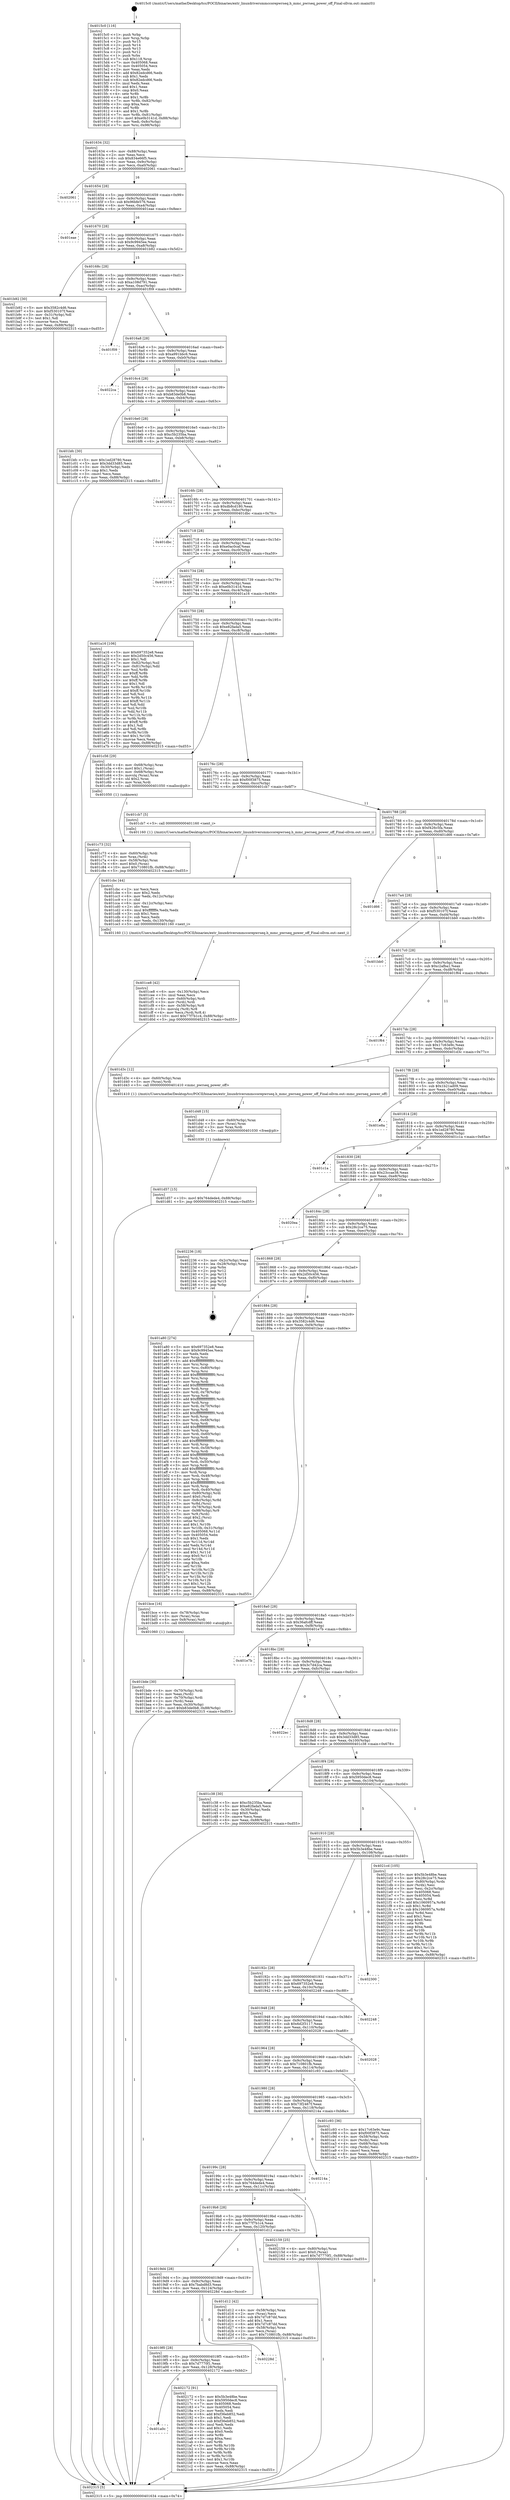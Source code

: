 digraph "0x4015c0" {
  label = "0x4015c0 (/mnt/c/Users/mathe/Desktop/tcc/POCII/binaries/extr_linuxdriversmmccorepwrseq.h_mmc_pwrseq_power_off_Final-ollvm.out::main(0))"
  labelloc = "t"
  node[shape=record]

  Entry [label="",width=0.3,height=0.3,shape=circle,fillcolor=black,style=filled]
  "0x401634" [label="{
     0x401634 [32]\l
     | [instrs]\l
     &nbsp;&nbsp;0x401634 \<+6\>: mov -0x88(%rbp),%eax\l
     &nbsp;&nbsp;0x40163a \<+2\>: mov %eax,%ecx\l
     &nbsp;&nbsp;0x40163c \<+6\>: sub $0x834e66f5,%ecx\l
     &nbsp;&nbsp;0x401642 \<+6\>: mov %eax,-0x9c(%rbp)\l
     &nbsp;&nbsp;0x401648 \<+6\>: mov %ecx,-0xa0(%rbp)\l
     &nbsp;&nbsp;0x40164e \<+6\>: je 0000000000402061 \<main+0xaa1\>\l
  }"]
  "0x402061" [label="{
     0x402061\l
  }", style=dashed]
  "0x401654" [label="{
     0x401654 [28]\l
     | [instrs]\l
     &nbsp;&nbsp;0x401654 \<+5\>: jmp 0000000000401659 \<main+0x99\>\l
     &nbsp;&nbsp;0x401659 \<+6\>: mov -0x9c(%rbp),%eax\l
     &nbsp;&nbsp;0x40165f \<+5\>: sub $0x96bfe576,%eax\l
     &nbsp;&nbsp;0x401664 \<+6\>: mov %eax,-0xa4(%rbp)\l
     &nbsp;&nbsp;0x40166a \<+6\>: je 0000000000401eae \<main+0x8ee\>\l
  }"]
  Exit [label="",width=0.3,height=0.3,shape=circle,fillcolor=black,style=filled,peripheries=2]
  "0x401eae" [label="{
     0x401eae\l
  }", style=dashed]
  "0x401670" [label="{
     0x401670 [28]\l
     | [instrs]\l
     &nbsp;&nbsp;0x401670 \<+5\>: jmp 0000000000401675 \<main+0xb5\>\l
     &nbsp;&nbsp;0x401675 \<+6\>: mov -0x9c(%rbp),%eax\l
     &nbsp;&nbsp;0x40167b \<+5\>: sub $0x9c9945ee,%eax\l
     &nbsp;&nbsp;0x401680 \<+6\>: mov %eax,-0xa8(%rbp)\l
     &nbsp;&nbsp;0x401686 \<+6\>: je 0000000000401b92 \<main+0x5d2\>\l
  }"]
  "0x401a0c" [label="{
     0x401a0c\l
  }", style=dashed]
  "0x401b92" [label="{
     0x401b92 [30]\l
     | [instrs]\l
     &nbsp;&nbsp;0x401b92 \<+5\>: mov $0x3582c4d6,%eax\l
     &nbsp;&nbsp;0x401b97 \<+5\>: mov $0xf530107f,%ecx\l
     &nbsp;&nbsp;0x401b9c \<+3\>: mov -0x31(%rbp),%dl\l
     &nbsp;&nbsp;0x401b9f \<+3\>: test $0x1,%dl\l
     &nbsp;&nbsp;0x401ba2 \<+3\>: cmovne %ecx,%eax\l
     &nbsp;&nbsp;0x401ba5 \<+6\>: mov %eax,-0x88(%rbp)\l
     &nbsp;&nbsp;0x401bab \<+5\>: jmp 0000000000402315 \<main+0xd55\>\l
  }"]
  "0x40168c" [label="{
     0x40168c [28]\l
     | [instrs]\l
     &nbsp;&nbsp;0x40168c \<+5\>: jmp 0000000000401691 \<main+0xd1\>\l
     &nbsp;&nbsp;0x401691 \<+6\>: mov -0x9c(%rbp),%eax\l
     &nbsp;&nbsp;0x401697 \<+5\>: sub $0xa108d791,%eax\l
     &nbsp;&nbsp;0x40169c \<+6\>: mov %eax,-0xac(%rbp)\l
     &nbsp;&nbsp;0x4016a2 \<+6\>: je 0000000000401f09 \<main+0x949\>\l
  }"]
  "0x402172" [label="{
     0x402172 [91]\l
     | [instrs]\l
     &nbsp;&nbsp;0x402172 \<+5\>: mov $0x5b3e48be,%eax\l
     &nbsp;&nbsp;0x402177 \<+5\>: mov $0x5950dec8,%ecx\l
     &nbsp;&nbsp;0x40217c \<+7\>: mov 0x405068,%edx\l
     &nbsp;&nbsp;0x402183 \<+7\>: mov 0x405054,%esi\l
     &nbsp;&nbsp;0x40218a \<+2\>: mov %edx,%edi\l
     &nbsp;&nbsp;0x40218c \<+6\>: add $0xf36eb852,%edi\l
     &nbsp;&nbsp;0x402192 \<+3\>: sub $0x1,%edi\l
     &nbsp;&nbsp;0x402195 \<+6\>: sub $0xf36eb852,%edi\l
     &nbsp;&nbsp;0x40219b \<+3\>: imul %edi,%edx\l
     &nbsp;&nbsp;0x40219e \<+3\>: and $0x1,%edx\l
     &nbsp;&nbsp;0x4021a1 \<+3\>: cmp $0x0,%edx\l
     &nbsp;&nbsp;0x4021a4 \<+4\>: sete %r8b\l
     &nbsp;&nbsp;0x4021a8 \<+3\>: cmp $0xa,%esi\l
     &nbsp;&nbsp;0x4021ab \<+4\>: setl %r9b\l
     &nbsp;&nbsp;0x4021af \<+3\>: mov %r8b,%r10b\l
     &nbsp;&nbsp;0x4021b2 \<+3\>: and %r9b,%r10b\l
     &nbsp;&nbsp;0x4021b5 \<+3\>: xor %r9b,%r8b\l
     &nbsp;&nbsp;0x4021b8 \<+3\>: or %r8b,%r10b\l
     &nbsp;&nbsp;0x4021bb \<+4\>: test $0x1,%r10b\l
     &nbsp;&nbsp;0x4021bf \<+3\>: cmovne %ecx,%eax\l
     &nbsp;&nbsp;0x4021c2 \<+6\>: mov %eax,-0x88(%rbp)\l
     &nbsp;&nbsp;0x4021c8 \<+5\>: jmp 0000000000402315 \<main+0xd55\>\l
  }"]
  "0x401f09" [label="{
     0x401f09\l
  }", style=dashed]
  "0x4016a8" [label="{
     0x4016a8 [28]\l
     | [instrs]\l
     &nbsp;&nbsp;0x4016a8 \<+5\>: jmp 00000000004016ad \<main+0xed\>\l
     &nbsp;&nbsp;0x4016ad \<+6\>: mov -0x9c(%rbp),%eax\l
     &nbsp;&nbsp;0x4016b3 \<+5\>: sub $0xa991bbc6,%eax\l
     &nbsp;&nbsp;0x4016b8 \<+6\>: mov %eax,-0xb0(%rbp)\l
     &nbsp;&nbsp;0x4016be \<+6\>: je 00000000004022ca \<main+0xd0a\>\l
  }"]
  "0x4019f0" [label="{
     0x4019f0 [28]\l
     | [instrs]\l
     &nbsp;&nbsp;0x4019f0 \<+5\>: jmp 00000000004019f5 \<main+0x435\>\l
     &nbsp;&nbsp;0x4019f5 \<+6\>: mov -0x9c(%rbp),%eax\l
     &nbsp;&nbsp;0x4019fb \<+5\>: sub $0x7d7770f1,%eax\l
     &nbsp;&nbsp;0x401a00 \<+6\>: mov %eax,-0x128(%rbp)\l
     &nbsp;&nbsp;0x401a06 \<+6\>: je 0000000000402172 \<main+0xbb2\>\l
  }"]
  "0x4022ca" [label="{
     0x4022ca\l
  }", style=dashed]
  "0x4016c4" [label="{
     0x4016c4 [28]\l
     | [instrs]\l
     &nbsp;&nbsp;0x4016c4 \<+5\>: jmp 00000000004016c9 \<main+0x109\>\l
     &nbsp;&nbsp;0x4016c9 \<+6\>: mov -0x9c(%rbp),%eax\l
     &nbsp;&nbsp;0x4016cf \<+5\>: sub $0xb83de0b8,%eax\l
     &nbsp;&nbsp;0x4016d4 \<+6\>: mov %eax,-0xb4(%rbp)\l
     &nbsp;&nbsp;0x4016da \<+6\>: je 0000000000401bfc \<main+0x63c\>\l
  }"]
  "0x40228d" [label="{
     0x40228d\l
  }", style=dashed]
  "0x401bfc" [label="{
     0x401bfc [30]\l
     | [instrs]\l
     &nbsp;&nbsp;0x401bfc \<+5\>: mov $0x1ed28780,%eax\l
     &nbsp;&nbsp;0x401c01 \<+5\>: mov $0x3dd33d85,%ecx\l
     &nbsp;&nbsp;0x401c06 \<+3\>: mov -0x30(%rbp),%edx\l
     &nbsp;&nbsp;0x401c09 \<+3\>: cmp $0x1,%edx\l
     &nbsp;&nbsp;0x401c0c \<+3\>: cmovl %ecx,%eax\l
     &nbsp;&nbsp;0x401c0f \<+6\>: mov %eax,-0x88(%rbp)\l
     &nbsp;&nbsp;0x401c15 \<+5\>: jmp 0000000000402315 \<main+0xd55\>\l
  }"]
  "0x4016e0" [label="{
     0x4016e0 [28]\l
     | [instrs]\l
     &nbsp;&nbsp;0x4016e0 \<+5\>: jmp 00000000004016e5 \<main+0x125\>\l
     &nbsp;&nbsp;0x4016e5 \<+6\>: mov -0x9c(%rbp),%eax\l
     &nbsp;&nbsp;0x4016eb \<+5\>: sub $0xc5b235ba,%eax\l
     &nbsp;&nbsp;0x4016f0 \<+6\>: mov %eax,-0xb8(%rbp)\l
     &nbsp;&nbsp;0x4016f6 \<+6\>: je 0000000000402052 \<main+0xa92\>\l
  }"]
  "0x401d57" [label="{
     0x401d57 [15]\l
     | [instrs]\l
     &nbsp;&nbsp;0x401d57 \<+10\>: movl $0x764dede4,-0x88(%rbp)\l
     &nbsp;&nbsp;0x401d61 \<+5\>: jmp 0000000000402315 \<main+0xd55\>\l
  }"]
  "0x402052" [label="{
     0x402052\l
  }", style=dashed]
  "0x4016fc" [label="{
     0x4016fc [28]\l
     | [instrs]\l
     &nbsp;&nbsp;0x4016fc \<+5\>: jmp 0000000000401701 \<main+0x141\>\l
     &nbsp;&nbsp;0x401701 \<+6\>: mov -0x9c(%rbp),%eax\l
     &nbsp;&nbsp;0x401707 \<+5\>: sub $0xdb8cd180,%eax\l
     &nbsp;&nbsp;0x40170c \<+6\>: mov %eax,-0xbc(%rbp)\l
     &nbsp;&nbsp;0x401712 \<+6\>: je 0000000000401dbc \<main+0x7fc\>\l
  }"]
  "0x401d48" [label="{
     0x401d48 [15]\l
     | [instrs]\l
     &nbsp;&nbsp;0x401d48 \<+4\>: mov -0x60(%rbp),%rax\l
     &nbsp;&nbsp;0x401d4c \<+3\>: mov (%rax),%rax\l
     &nbsp;&nbsp;0x401d4f \<+3\>: mov %rax,%rdi\l
     &nbsp;&nbsp;0x401d52 \<+5\>: call 0000000000401030 \<free@plt\>\l
     | [calls]\l
     &nbsp;&nbsp;0x401030 \{1\} (unknown)\l
  }"]
  "0x401dbc" [label="{
     0x401dbc\l
  }", style=dashed]
  "0x401718" [label="{
     0x401718 [28]\l
     | [instrs]\l
     &nbsp;&nbsp;0x401718 \<+5\>: jmp 000000000040171d \<main+0x15d\>\l
     &nbsp;&nbsp;0x40171d \<+6\>: mov -0x9c(%rbp),%eax\l
     &nbsp;&nbsp;0x401723 \<+5\>: sub $0xe0ac0caf,%eax\l
     &nbsp;&nbsp;0x401728 \<+6\>: mov %eax,-0xc0(%rbp)\l
     &nbsp;&nbsp;0x40172e \<+6\>: je 0000000000402019 \<main+0xa59\>\l
  }"]
  "0x4019d4" [label="{
     0x4019d4 [28]\l
     | [instrs]\l
     &nbsp;&nbsp;0x4019d4 \<+5\>: jmp 00000000004019d9 \<main+0x419\>\l
     &nbsp;&nbsp;0x4019d9 \<+6\>: mov -0x9c(%rbp),%eax\l
     &nbsp;&nbsp;0x4019df \<+5\>: sub $0x7babd8d3,%eax\l
     &nbsp;&nbsp;0x4019e4 \<+6\>: mov %eax,-0x124(%rbp)\l
     &nbsp;&nbsp;0x4019ea \<+6\>: je 000000000040228d \<main+0xccd\>\l
  }"]
  "0x402019" [label="{
     0x402019\l
  }", style=dashed]
  "0x401734" [label="{
     0x401734 [28]\l
     | [instrs]\l
     &nbsp;&nbsp;0x401734 \<+5\>: jmp 0000000000401739 \<main+0x179\>\l
     &nbsp;&nbsp;0x401739 \<+6\>: mov -0x9c(%rbp),%eax\l
     &nbsp;&nbsp;0x40173f \<+5\>: sub $0xe0b3141d,%eax\l
     &nbsp;&nbsp;0x401744 \<+6\>: mov %eax,-0xc4(%rbp)\l
     &nbsp;&nbsp;0x40174a \<+6\>: je 0000000000401a16 \<main+0x456\>\l
  }"]
  "0x401d12" [label="{
     0x401d12 [42]\l
     | [instrs]\l
     &nbsp;&nbsp;0x401d12 \<+4\>: mov -0x58(%rbp),%rax\l
     &nbsp;&nbsp;0x401d16 \<+2\>: mov (%rax),%ecx\l
     &nbsp;&nbsp;0x401d18 \<+6\>: sub $0x7d7c87dd,%ecx\l
     &nbsp;&nbsp;0x401d1e \<+3\>: add $0x1,%ecx\l
     &nbsp;&nbsp;0x401d21 \<+6\>: add $0x7d7c87dd,%ecx\l
     &nbsp;&nbsp;0x401d27 \<+4\>: mov -0x58(%rbp),%rax\l
     &nbsp;&nbsp;0x401d2b \<+2\>: mov %ecx,(%rax)\l
     &nbsp;&nbsp;0x401d2d \<+10\>: movl $0x710801fb,-0x88(%rbp)\l
     &nbsp;&nbsp;0x401d37 \<+5\>: jmp 0000000000402315 \<main+0xd55\>\l
  }"]
  "0x401a16" [label="{
     0x401a16 [106]\l
     | [instrs]\l
     &nbsp;&nbsp;0x401a16 \<+5\>: mov $0x697352e8,%eax\l
     &nbsp;&nbsp;0x401a1b \<+5\>: mov $0x2d50c456,%ecx\l
     &nbsp;&nbsp;0x401a20 \<+2\>: mov $0x1,%dl\l
     &nbsp;&nbsp;0x401a22 \<+7\>: mov -0x82(%rbp),%sil\l
     &nbsp;&nbsp;0x401a29 \<+7\>: mov -0x81(%rbp),%dil\l
     &nbsp;&nbsp;0x401a30 \<+3\>: mov %sil,%r8b\l
     &nbsp;&nbsp;0x401a33 \<+4\>: xor $0xff,%r8b\l
     &nbsp;&nbsp;0x401a37 \<+3\>: mov %dil,%r9b\l
     &nbsp;&nbsp;0x401a3a \<+4\>: xor $0xff,%r9b\l
     &nbsp;&nbsp;0x401a3e \<+3\>: xor $0x1,%dl\l
     &nbsp;&nbsp;0x401a41 \<+3\>: mov %r8b,%r10b\l
     &nbsp;&nbsp;0x401a44 \<+4\>: and $0xff,%r10b\l
     &nbsp;&nbsp;0x401a48 \<+3\>: and %dl,%sil\l
     &nbsp;&nbsp;0x401a4b \<+3\>: mov %r9b,%r11b\l
     &nbsp;&nbsp;0x401a4e \<+4\>: and $0xff,%r11b\l
     &nbsp;&nbsp;0x401a52 \<+3\>: and %dl,%dil\l
     &nbsp;&nbsp;0x401a55 \<+3\>: or %sil,%r10b\l
     &nbsp;&nbsp;0x401a58 \<+3\>: or %dil,%r11b\l
     &nbsp;&nbsp;0x401a5b \<+3\>: xor %r11b,%r10b\l
     &nbsp;&nbsp;0x401a5e \<+3\>: or %r9b,%r8b\l
     &nbsp;&nbsp;0x401a61 \<+4\>: xor $0xff,%r8b\l
     &nbsp;&nbsp;0x401a65 \<+3\>: or $0x1,%dl\l
     &nbsp;&nbsp;0x401a68 \<+3\>: and %dl,%r8b\l
     &nbsp;&nbsp;0x401a6b \<+3\>: or %r8b,%r10b\l
     &nbsp;&nbsp;0x401a6e \<+4\>: test $0x1,%r10b\l
     &nbsp;&nbsp;0x401a72 \<+3\>: cmovne %ecx,%eax\l
     &nbsp;&nbsp;0x401a75 \<+6\>: mov %eax,-0x88(%rbp)\l
     &nbsp;&nbsp;0x401a7b \<+5\>: jmp 0000000000402315 \<main+0xd55\>\l
  }"]
  "0x401750" [label="{
     0x401750 [28]\l
     | [instrs]\l
     &nbsp;&nbsp;0x401750 \<+5\>: jmp 0000000000401755 \<main+0x195\>\l
     &nbsp;&nbsp;0x401755 \<+6\>: mov -0x9c(%rbp),%eax\l
     &nbsp;&nbsp;0x40175b \<+5\>: sub $0xe82fada5,%eax\l
     &nbsp;&nbsp;0x401760 \<+6\>: mov %eax,-0xc8(%rbp)\l
     &nbsp;&nbsp;0x401766 \<+6\>: je 0000000000401c56 \<main+0x696\>\l
  }"]
  "0x402315" [label="{
     0x402315 [5]\l
     | [instrs]\l
     &nbsp;&nbsp;0x402315 \<+5\>: jmp 0000000000401634 \<main+0x74\>\l
  }"]
  "0x4015c0" [label="{
     0x4015c0 [116]\l
     | [instrs]\l
     &nbsp;&nbsp;0x4015c0 \<+1\>: push %rbp\l
     &nbsp;&nbsp;0x4015c1 \<+3\>: mov %rsp,%rbp\l
     &nbsp;&nbsp;0x4015c4 \<+2\>: push %r15\l
     &nbsp;&nbsp;0x4015c6 \<+2\>: push %r14\l
     &nbsp;&nbsp;0x4015c8 \<+2\>: push %r13\l
     &nbsp;&nbsp;0x4015ca \<+2\>: push %r12\l
     &nbsp;&nbsp;0x4015cc \<+1\>: push %rbx\l
     &nbsp;&nbsp;0x4015cd \<+7\>: sub $0x118,%rsp\l
     &nbsp;&nbsp;0x4015d4 \<+7\>: mov 0x405068,%eax\l
     &nbsp;&nbsp;0x4015db \<+7\>: mov 0x405054,%ecx\l
     &nbsp;&nbsp;0x4015e2 \<+2\>: mov %eax,%edx\l
     &nbsp;&nbsp;0x4015e4 \<+6\>: add $0x82edcd66,%edx\l
     &nbsp;&nbsp;0x4015ea \<+3\>: sub $0x1,%edx\l
     &nbsp;&nbsp;0x4015ed \<+6\>: sub $0x82edcd66,%edx\l
     &nbsp;&nbsp;0x4015f3 \<+3\>: imul %edx,%eax\l
     &nbsp;&nbsp;0x4015f6 \<+3\>: and $0x1,%eax\l
     &nbsp;&nbsp;0x4015f9 \<+3\>: cmp $0x0,%eax\l
     &nbsp;&nbsp;0x4015fc \<+4\>: sete %r8b\l
     &nbsp;&nbsp;0x401600 \<+4\>: and $0x1,%r8b\l
     &nbsp;&nbsp;0x401604 \<+7\>: mov %r8b,-0x82(%rbp)\l
     &nbsp;&nbsp;0x40160b \<+3\>: cmp $0xa,%ecx\l
     &nbsp;&nbsp;0x40160e \<+4\>: setl %r8b\l
     &nbsp;&nbsp;0x401612 \<+4\>: and $0x1,%r8b\l
     &nbsp;&nbsp;0x401616 \<+7\>: mov %r8b,-0x81(%rbp)\l
     &nbsp;&nbsp;0x40161d \<+10\>: movl $0xe0b3141d,-0x88(%rbp)\l
     &nbsp;&nbsp;0x401627 \<+6\>: mov %edi,-0x8c(%rbp)\l
     &nbsp;&nbsp;0x40162d \<+7\>: mov %rsi,-0x98(%rbp)\l
  }"]
  "0x4019b8" [label="{
     0x4019b8 [28]\l
     | [instrs]\l
     &nbsp;&nbsp;0x4019b8 \<+5\>: jmp 00000000004019bd \<main+0x3fd\>\l
     &nbsp;&nbsp;0x4019bd \<+6\>: mov -0x9c(%rbp),%eax\l
     &nbsp;&nbsp;0x4019c3 \<+5\>: sub $0x77f7b1c4,%eax\l
     &nbsp;&nbsp;0x4019c8 \<+6\>: mov %eax,-0x120(%rbp)\l
     &nbsp;&nbsp;0x4019ce \<+6\>: je 0000000000401d12 \<main+0x752\>\l
  }"]
  "0x401c56" [label="{
     0x401c56 [29]\l
     | [instrs]\l
     &nbsp;&nbsp;0x401c56 \<+4\>: mov -0x68(%rbp),%rax\l
     &nbsp;&nbsp;0x401c5a \<+6\>: movl $0x1,(%rax)\l
     &nbsp;&nbsp;0x401c60 \<+4\>: mov -0x68(%rbp),%rax\l
     &nbsp;&nbsp;0x401c64 \<+3\>: movslq (%rax),%rax\l
     &nbsp;&nbsp;0x401c67 \<+4\>: shl $0x2,%rax\l
     &nbsp;&nbsp;0x401c6b \<+3\>: mov %rax,%rdi\l
     &nbsp;&nbsp;0x401c6e \<+5\>: call 0000000000401050 \<malloc@plt\>\l
     | [calls]\l
     &nbsp;&nbsp;0x401050 \{1\} (unknown)\l
  }"]
  "0x40176c" [label="{
     0x40176c [28]\l
     | [instrs]\l
     &nbsp;&nbsp;0x40176c \<+5\>: jmp 0000000000401771 \<main+0x1b1\>\l
     &nbsp;&nbsp;0x401771 \<+6\>: mov -0x9c(%rbp),%eax\l
     &nbsp;&nbsp;0x401777 \<+5\>: sub $0xf00f3875,%eax\l
     &nbsp;&nbsp;0x40177c \<+6\>: mov %eax,-0xcc(%rbp)\l
     &nbsp;&nbsp;0x401782 \<+6\>: je 0000000000401cb7 \<main+0x6f7\>\l
  }"]
  "0x402159" [label="{
     0x402159 [25]\l
     | [instrs]\l
     &nbsp;&nbsp;0x402159 \<+4\>: mov -0x80(%rbp),%rax\l
     &nbsp;&nbsp;0x40215d \<+6\>: movl $0x0,(%rax)\l
     &nbsp;&nbsp;0x402163 \<+10\>: movl $0x7d7770f1,-0x88(%rbp)\l
     &nbsp;&nbsp;0x40216d \<+5\>: jmp 0000000000402315 \<main+0xd55\>\l
  }"]
  "0x401cb7" [label="{
     0x401cb7 [5]\l
     | [instrs]\l
     &nbsp;&nbsp;0x401cb7 \<+5\>: call 0000000000401160 \<next_i\>\l
     | [calls]\l
     &nbsp;&nbsp;0x401160 \{1\} (/mnt/c/Users/mathe/Desktop/tcc/POCII/binaries/extr_linuxdriversmmccorepwrseq.h_mmc_pwrseq_power_off_Final-ollvm.out::next_i)\l
  }"]
  "0x401788" [label="{
     0x401788 [28]\l
     | [instrs]\l
     &nbsp;&nbsp;0x401788 \<+5\>: jmp 000000000040178d \<main+0x1cd\>\l
     &nbsp;&nbsp;0x40178d \<+6\>: mov -0x9c(%rbp),%eax\l
     &nbsp;&nbsp;0x401793 \<+5\>: sub $0xf426c5fa,%eax\l
     &nbsp;&nbsp;0x401798 \<+6\>: mov %eax,-0xd0(%rbp)\l
     &nbsp;&nbsp;0x40179e \<+6\>: je 0000000000401d66 \<main+0x7a6\>\l
  }"]
  "0x40199c" [label="{
     0x40199c [28]\l
     | [instrs]\l
     &nbsp;&nbsp;0x40199c \<+5\>: jmp 00000000004019a1 \<main+0x3e1\>\l
     &nbsp;&nbsp;0x4019a1 \<+6\>: mov -0x9c(%rbp),%eax\l
     &nbsp;&nbsp;0x4019a7 \<+5\>: sub $0x764dede4,%eax\l
     &nbsp;&nbsp;0x4019ac \<+6\>: mov %eax,-0x11c(%rbp)\l
     &nbsp;&nbsp;0x4019b2 \<+6\>: je 0000000000402159 \<main+0xb99\>\l
  }"]
  "0x401d66" [label="{
     0x401d66\l
  }", style=dashed]
  "0x4017a4" [label="{
     0x4017a4 [28]\l
     | [instrs]\l
     &nbsp;&nbsp;0x4017a4 \<+5\>: jmp 00000000004017a9 \<main+0x1e9\>\l
     &nbsp;&nbsp;0x4017a9 \<+6\>: mov -0x9c(%rbp),%eax\l
     &nbsp;&nbsp;0x4017af \<+5\>: sub $0xf530107f,%eax\l
     &nbsp;&nbsp;0x4017b4 \<+6\>: mov %eax,-0xd4(%rbp)\l
     &nbsp;&nbsp;0x4017ba \<+6\>: je 0000000000401bb0 \<main+0x5f0\>\l
  }"]
  "0x40214a" [label="{
     0x40214a\l
  }", style=dashed]
  "0x401bb0" [label="{
     0x401bb0\l
  }", style=dashed]
  "0x4017c0" [label="{
     0x4017c0 [28]\l
     | [instrs]\l
     &nbsp;&nbsp;0x4017c0 \<+5\>: jmp 00000000004017c5 \<main+0x205\>\l
     &nbsp;&nbsp;0x4017c5 \<+6\>: mov -0x9c(%rbp),%eax\l
     &nbsp;&nbsp;0x4017cb \<+5\>: sub $0xc2afba1,%eax\l
     &nbsp;&nbsp;0x4017d0 \<+6\>: mov %eax,-0xd8(%rbp)\l
     &nbsp;&nbsp;0x4017d6 \<+6\>: je 0000000000401f64 \<main+0x9a4\>\l
  }"]
  "0x401ce8" [label="{
     0x401ce8 [42]\l
     | [instrs]\l
     &nbsp;&nbsp;0x401ce8 \<+6\>: mov -0x130(%rbp),%ecx\l
     &nbsp;&nbsp;0x401cee \<+3\>: imul %eax,%ecx\l
     &nbsp;&nbsp;0x401cf1 \<+4\>: mov -0x60(%rbp),%rdi\l
     &nbsp;&nbsp;0x401cf5 \<+3\>: mov (%rdi),%rdi\l
     &nbsp;&nbsp;0x401cf8 \<+4\>: mov -0x58(%rbp),%r8\l
     &nbsp;&nbsp;0x401cfc \<+3\>: movslq (%r8),%r8\l
     &nbsp;&nbsp;0x401cff \<+4\>: mov %ecx,(%rdi,%r8,4)\l
     &nbsp;&nbsp;0x401d03 \<+10\>: movl $0x77f7b1c4,-0x88(%rbp)\l
     &nbsp;&nbsp;0x401d0d \<+5\>: jmp 0000000000402315 \<main+0xd55\>\l
  }"]
  "0x401f64" [label="{
     0x401f64\l
  }", style=dashed]
  "0x4017dc" [label="{
     0x4017dc [28]\l
     | [instrs]\l
     &nbsp;&nbsp;0x4017dc \<+5\>: jmp 00000000004017e1 \<main+0x221\>\l
     &nbsp;&nbsp;0x4017e1 \<+6\>: mov -0x9c(%rbp),%eax\l
     &nbsp;&nbsp;0x4017e7 \<+5\>: sub $0x17c63e9c,%eax\l
     &nbsp;&nbsp;0x4017ec \<+6\>: mov %eax,-0xdc(%rbp)\l
     &nbsp;&nbsp;0x4017f2 \<+6\>: je 0000000000401d3c \<main+0x77c\>\l
  }"]
  "0x401cbc" [label="{
     0x401cbc [44]\l
     | [instrs]\l
     &nbsp;&nbsp;0x401cbc \<+2\>: xor %ecx,%ecx\l
     &nbsp;&nbsp;0x401cbe \<+5\>: mov $0x2,%edx\l
     &nbsp;&nbsp;0x401cc3 \<+6\>: mov %edx,-0x12c(%rbp)\l
     &nbsp;&nbsp;0x401cc9 \<+1\>: cltd\l
     &nbsp;&nbsp;0x401cca \<+6\>: mov -0x12c(%rbp),%esi\l
     &nbsp;&nbsp;0x401cd0 \<+2\>: idiv %esi\l
     &nbsp;&nbsp;0x401cd2 \<+6\>: imul $0xfffffffe,%edx,%edx\l
     &nbsp;&nbsp;0x401cd8 \<+3\>: sub $0x1,%ecx\l
     &nbsp;&nbsp;0x401cdb \<+2\>: sub %ecx,%edx\l
     &nbsp;&nbsp;0x401cdd \<+6\>: mov %edx,-0x130(%rbp)\l
     &nbsp;&nbsp;0x401ce3 \<+5\>: call 0000000000401160 \<next_i\>\l
     | [calls]\l
     &nbsp;&nbsp;0x401160 \{1\} (/mnt/c/Users/mathe/Desktop/tcc/POCII/binaries/extr_linuxdriversmmccorepwrseq.h_mmc_pwrseq_power_off_Final-ollvm.out::next_i)\l
  }"]
  "0x401d3c" [label="{
     0x401d3c [12]\l
     | [instrs]\l
     &nbsp;&nbsp;0x401d3c \<+4\>: mov -0x60(%rbp),%rax\l
     &nbsp;&nbsp;0x401d40 \<+3\>: mov (%rax),%rdi\l
     &nbsp;&nbsp;0x401d43 \<+5\>: call 0000000000401410 \<mmc_pwrseq_power_off\>\l
     | [calls]\l
     &nbsp;&nbsp;0x401410 \{1\} (/mnt/c/Users/mathe/Desktop/tcc/POCII/binaries/extr_linuxdriversmmccorepwrseq.h_mmc_pwrseq_power_off_Final-ollvm.out::mmc_pwrseq_power_off)\l
  }"]
  "0x4017f8" [label="{
     0x4017f8 [28]\l
     | [instrs]\l
     &nbsp;&nbsp;0x4017f8 \<+5\>: jmp 00000000004017fd \<main+0x23d\>\l
     &nbsp;&nbsp;0x4017fd \<+6\>: mov -0x9c(%rbp),%eax\l
     &nbsp;&nbsp;0x401803 \<+5\>: sub $0x1b21ad09,%eax\l
     &nbsp;&nbsp;0x401808 \<+6\>: mov %eax,-0xe0(%rbp)\l
     &nbsp;&nbsp;0x40180e \<+6\>: je 0000000000401e8a \<main+0x8ca\>\l
  }"]
  "0x401980" [label="{
     0x401980 [28]\l
     | [instrs]\l
     &nbsp;&nbsp;0x401980 \<+5\>: jmp 0000000000401985 \<main+0x3c5\>\l
     &nbsp;&nbsp;0x401985 \<+6\>: mov -0x9c(%rbp),%eax\l
     &nbsp;&nbsp;0x40198b \<+5\>: sub $0x73f2467f,%eax\l
     &nbsp;&nbsp;0x401990 \<+6\>: mov %eax,-0x118(%rbp)\l
     &nbsp;&nbsp;0x401996 \<+6\>: je 000000000040214a \<main+0xb8a\>\l
  }"]
  "0x401e8a" [label="{
     0x401e8a\l
  }", style=dashed]
  "0x401814" [label="{
     0x401814 [28]\l
     | [instrs]\l
     &nbsp;&nbsp;0x401814 \<+5\>: jmp 0000000000401819 \<main+0x259\>\l
     &nbsp;&nbsp;0x401819 \<+6\>: mov -0x9c(%rbp),%eax\l
     &nbsp;&nbsp;0x40181f \<+5\>: sub $0x1ed28780,%eax\l
     &nbsp;&nbsp;0x401824 \<+6\>: mov %eax,-0xe4(%rbp)\l
     &nbsp;&nbsp;0x40182a \<+6\>: je 0000000000401c1a \<main+0x65a\>\l
  }"]
  "0x401c93" [label="{
     0x401c93 [36]\l
     | [instrs]\l
     &nbsp;&nbsp;0x401c93 \<+5\>: mov $0x17c63e9c,%eax\l
     &nbsp;&nbsp;0x401c98 \<+5\>: mov $0xf00f3875,%ecx\l
     &nbsp;&nbsp;0x401c9d \<+4\>: mov -0x58(%rbp),%rdx\l
     &nbsp;&nbsp;0x401ca1 \<+2\>: mov (%rdx),%esi\l
     &nbsp;&nbsp;0x401ca3 \<+4\>: mov -0x68(%rbp),%rdx\l
     &nbsp;&nbsp;0x401ca7 \<+2\>: cmp (%rdx),%esi\l
     &nbsp;&nbsp;0x401ca9 \<+3\>: cmovl %ecx,%eax\l
     &nbsp;&nbsp;0x401cac \<+6\>: mov %eax,-0x88(%rbp)\l
     &nbsp;&nbsp;0x401cb2 \<+5\>: jmp 0000000000402315 \<main+0xd55\>\l
  }"]
  "0x401c1a" [label="{
     0x401c1a\l
  }", style=dashed]
  "0x401830" [label="{
     0x401830 [28]\l
     | [instrs]\l
     &nbsp;&nbsp;0x401830 \<+5\>: jmp 0000000000401835 \<main+0x275\>\l
     &nbsp;&nbsp;0x401835 \<+6\>: mov -0x9c(%rbp),%eax\l
     &nbsp;&nbsp;0x40183b \<+5\>: sub $0x23ccae38,%eax\l
     &nbsp;&nbsp;0x401840 \<+6\>: mov %eax,-0xe8(%rbp)\l
     &nbsp;&nbsp;0x401846 \<+6\>: je 00000000004020ea \<main+0xb2a\>\l
  }"]
  "0x401964" [label="{
     0x401964 [28]\l
     | [instrs]\l
     &nbsp;&nbsp;0x401964 \<+5\>: jmp 0000000000401969 \<main+0x3a9\>\l
     &nbsp;&nbsp;0x401969 \<+6\>: mov -0x9c(%rbp),%eax\l
     &nbsp;&nbsp;0x40196f \<+5\>: sub $0x710801fb,%eax\l
     &nbsp;&nbsp;0x401974 \<+6\>: mov %eax,-0x114(%rbp)\l
     &nbsp;&nbsp;0x40197a \<+6\>: je 0000000000401c93 \<main+0x6d3\>\l
  }"]
  "0x4020ea" [label="{
     0x4020ea\l
  }", style=dashed]
  "0x40184c" [label="{
     0x40184c [28]\l
     | [instrs]\l
     &nbsp;&nbsp;0x40184c \<+5\>: jmp 0000000000401851 \<main+0x291\>\l
     &nbsp;&nbsp;0x401851 \<+6\>: mov -0x9c(%rbp),%eax\l
     &nbsp;&nbsp;0x401857 \<+5\>: sub $0x28c2ce75,%eax\l
     &nbsp;&nbsp;0x40185c \<+6\>: mov %eax,-0xec(%rbp)\l
     &nbsp;&nbsp;0x401862 \<+6\>: je 0000000000402236 \<main+0xc76\>\l
  }"]
  "0x402028" [label="{
     0x402028\l
  }", style=dashed]
  "0x402236" [label="{
     0x402236 [18]\l
     | [instrs]\l
     &nbsp;&nbsp;0x402236 \<+3\>: mov -0x2c(%rbp),%eax\l
     &nbsp;&nbsp;0x402239 \<+4\>: lea -0x28(%rbp),%rsp\l
     &nbsp;&nbsp;0x40223d \<+1\>: pop %rbx\l
     &nbsp;&nbsp;0x40223e \<+2\>: pop %r12\l
     &nbsp;&nbsp;0x402240 \<+2\>: pop %r13\l
     &nbsp;&nbsp;0x402242 \<+2\>: pop %r14\l
     &nbsp;&nbsp;0x402244 \<+2\>: pop %r15\l
     &nbsp;&nbsp;0x402246 \<+1\>: pop %rbp\l
     &nbsp;&nbsp;0x402247 \<+1\>: ret\l
  }"]
  "0x401868" [label="{
     0x401868 [28]\l
     | [instrs]\l
     &nbsp;&nbsp;0x401868 \<+5\>: jmp 000000000040186d \<main+0x2ad\>\l
     &nbsp;&nbsp;0x40186d \<+6\>: mov -0x9c(%rbp),%eax\l
     &nbsp;&nbsp;0x401873 \<+5\>: sub $0x2d50c456,%eax\l
     &nbsp;&nbsp;0x401878 \<+6\>: mov %eax,-0xf0(%rbp)\l
     &nbsp;&nbsp;0x40187e \<+6\>: je 0000000000401a80 \<main+0x4c0\>\l
  }"]
  "0x401948" [label="{
     0x401948 [28]\l
     | [instrs]\l
     &nbsp;&nbsp;0x401948 \<+5\>: jmp 000000000040194d \<main+0x38d\>\l
     &nbsp;&nbsp;0x40194d \<+6\>: mov -0x9c(%rbp),%eax\l
     &nbsp;&nbsp;0x401953 \<+5\>: sub $0x6d2f3117,%eax\l
     &nbsp;&nbsp;0x401958 \<+6\>: mov %eax,-0x110(%rbp)\l
     &nbsp;&nbsp;0x40195e \<+6\>: je 0000000000402028 \<main+0xa68\>\l
  }"]
  "0x401a80" [label="{
     0x401a80 [274]\l
     | [instrs]\l
     &nbsp;&nbsp;0x401a80 \<+5\>: mov $0x697352e8,%eax\l
     &nbsp;&nbsp;0x401a85 \<+5\>: mov $0x9c9945ee,%ecx\l
     &nbsp;&nbsp;0x401a8a \<+2\>: xor %edx,%edx\l
     &nbsp;&nbsp;0x401a8c \<+3\>: mov %rsp,%rsi\l
     &nbsp;&nbsp;0x401a8f \<+4\>: add $0xfffffffffffffff0,%rsi\l
     &nbsp;&nbsp;0x401a93 \<+3\>: mov %rsi,%rsp\l
     &nbsp;&nbsp;0x401a96 \<+4\>: mov %rsi,-0x80(%rbp)\l
     &nbsp;&nbsp;0x401a9a \<+3\>: mov %rsp,%rsi\l
     &nbsp;&nbsp;0x401a9d \<+4\>: add $0xfffffffffffffff0,%rsi\l
     &nbsp;&nbsp;0x401aa1 \<+3\>: mov %rsi,%rsp\l
     &nbsp;&nbsp;0x401aa4 \<+3\>: mov %rsp,%rdi\l
     &nbsp;&nbsp;0x401aa7 \<+4\>: add $0xfffffffffffffff0,%rdi\l
     &nbsp;&nbsp;0x401aab \<+3\>: mov %rdi,%rsp\l
     &nbsp;&nbsp;0x401aae \<+4\>: mov %rdi,-0x78(%rbp)\l
     &nbsp;&nbsp;0x401ab2 \<+3\>: mov %rsp,%rdi\l
     &nbsp;&nbsp;0x401ab5 \<+4\>: add $0xfffffffffffffff0,%rdi\l
     &nbsp;&nbsp;0x401ab9 \<+3\>: mov %rdi,%rsp\l
     &nbsp;&nbsp;0x401abc \<+4\>: mov %rdi,-0x70(%rbp)\l
     &nbsp;&nbsp;0x401ac0 \<+3\>: mov %rsp,%rdi\l
     &nbsp;&nbsp;0x401ac3 \<+4\>: add $0xfffffffffffffff0,%rdi\l
     &nbsp;&nbsp;0x401ac7 \<+3\>: mov %rdi,%rsp\l
     &nbsp;&nbsp;0x401aca \<+4\>: mov %rdi,-0x68(%rbp)\l
     &nbsp;&nbsp;0x401ace \<+3\>: mov %rsp,%rdi\l
     &nbsp;&nbsp;0x401ad1 \<+4\>: add $0xfffffffffffffff0,%rdi\l
     &nbsp;&nbsp;0x401ad5 \<+3\>: mov %rdi,%rsp\l
     &nbsp;&nbsp;0x401ad8 \<+4\>: mov %rdi,-0x60(%rbp)\l
     &nbsp;&nbsp;0x401adc \<+3\>: mov %rsp,%rdi\l
     &nbsp;&nbsp;0x401adf \<+4\>: add $0xfffffffffffffff0,%rdi\l
     &nbsp;&nbsp;0x401ae3 \<+3\>: mov %rdi,%rsp\l
     &nbsp;&nbsp;0x401ae6 \<+4\>: mov %rdi,-0x58(%rbp)\l
     &nbsp;&nbsp;0x401aea \<+3\>: mov %rsp,%rdi\l
     &nbsp;&nbsp;0x401aed \<+4\>: add $0xfffffffffffffff0,%rdi\l
     &nbsp;&nbsp;0x401af1 \<+3\>: mov %rdi,%rsp\l
     &nbsp;&nbsp;0x401af4 \<+4\>: mov %rdi,-0x50(%rbp)\l
     &nbsp;&nbsp;0x401af8 \<+3\>: mov %rsp,%rdi\l
     &nbsp;&nbsp;0x401afb \<+4\>: add $0xfffffffffffffff0,%rdi\l
     &nbsp;&nbsp;0x401aff \<+3\>: mov %rdi,%rsp\l
     &nbsp;&nbsp;0x401b02 \<+4\>: mov %rdi,-0x48(%rbp)\l
     &nbsp;&nbsp;0x401b06 \<+3\>: mov %rsp,%rdi\l
     &nbsp;&nbsp;0x401b09 \<+4\>: add $0xfffffffffffffff0,%rdi\l
     &nbsp;&nbsp;0x401b0d \<+3\>: mov %rdi,%rsp\l
     &nbsp;&nbsp;0x401b10 \<+4\>: mov %rdi,-0x40(%rbp)\l
     &nbsp;&nbsp;0x401b14 \<+4\>: mov -0x80(%rbp),%rdi\l
     &nbsp;&nbsp;0x401b18 \<+6\>: movl $0x0,(%rdi)\l
     &nbsp;&nbsp;0x401b1e \<+7\>: mov -0x8c(%rbp),%r8d\l
     &nbsp;&nbsp;0x401b25 \<+3\>: mov %r8d,(%rsi)\l
     &nbsp;&nbsp;0x401b28 \<+4\>: mov -0x78(%rbp),%rdi\l
     &nbsp;&nbsp;0x401b2c \<+7\>: mov -0x98(%rbp),%r9\l
     &nbsp;&nbsp;0x401b33 \<+3\>: mov %r9,(%rdi)\l
     &nbsp;&nbsp;0x401b36 \<+3\>: cmpl $0x2,(%rsi)\l
     &nbsp;&nbsp;0x401b39 \<+4\>: setne %r10b\l
     &nbsp;&nbsp;0x401b3d \<+4\>: and $0x1,%r10b\l
     &nbsp;&nbsp;0x401b41 \<+4\>: mov %r10b,-0x31(%rbp)\l
     &nbsp;&nbsp;0x401b45 \<+8\>: mov 0x405068,%r11d\l
     &nbsp;&nbsp;0x401b4d \<+7\>: mov 0x405054,%ebx\l
     &nbsp;&nbsp;0x401b54 \<+3\>: sub $0x1,%edx\l
     &nbsp;&nbsp;0x401b57 \<+3\>: mov %r11d,%r14d\l
     &nbsp;&nbsp;0x401b5a \<+3\>: add %edx,%r14d\l
     &nbsp;&nbsp;0x401b5d \<+4\>: imul %r14d,%r11d\l
     &nbsp;&nbsp;0x401b61 \<+4\>: and $0x1,%r11d\l
     &nbsp;&nbsp;0x401b65 \<+4\>: cmp $0x0,%r11d\l
     &nbsp;&nbsp;0x401b69 \<+4\>: sete %r10b\l
     &nbsp;&nbsp;0x401b6d \<+3\>: cmp $0xa,%ebx\l
     &nbsp;&nbsp;0x401b70 \<+4\>: setl %r15b\l
     &nbsp;&nbsp;0x401b74 \<+3\>: mov %r10b,%r12b\l
     &nbsp;&nbsp;0x401b77 \<+3\>: and %r15b,%r12b\l
     &nbsp;&nbsp;0x401b7a \<+3\>: xor %r15b,%r10b\l
     &nbsp;&nbsp;0x401b7d \<+3\>: or %r10b,%r12b\l
     &nbsp;&nbsp;0x401b80 \<+4\>: test $0x1,%r12b\l
     &nbsp;&nbsp;0x401b84 \<+3\>: cmovne %ecx,%eax\l
     &nbsp;&nbsp;0x401b87 \<+6\>: mov %eax,-0x88(%rbp)\l
     &nbsp;&nbsp;0x401b8d \<+5\>: jmp 0000000000402315 \<main+0xd55\>\l
  }"]
  "0x401884" [label="{
     0x401884 [28]\l
     | [instrs]\l
     &nbsp;&nbsp;0x401884 \<+5\>: jmp 0000000000401889 \<main+0x2c9\>\l
     &nbsp;&nbsp;0x401889 \<+6\>: mov -0x9c(%rbp),%eax\l
     &nbsp;&nbsp;0x40188f \<+5\>: sub $0x3582c4d6,%eax\l
     &nbsp;&nbsp;0x401894 \<+6\>: mov %eax,-0xf4(%rbp)\l
     &nbsp;&nbsp;0x40189a \<+6\>: je 0000000000401bce \<main+0x60e\>\l
  }"]
  "0x402248" [label="{
     0x402248\l
  }", style=dashed]
  "0x40192c" [label="{
     0x40192c [28]\l
     | [instrs]\l
     &nbsp;&nbsp;0x40192c \<+5\>: jmp 0000000000401931 \<main+0x371\>\l
     &nbsp;&nbsp;0x401931 \<+6\>: mov -0x9c(%rbp),%eax\l
     &nbsp;&nbsp;0x401937 \<+5\>: sub $0x697352e8,%eax\l
     &nbsp;&nbsp;0x40193c \<+6\>: mov %eax,-0x10c(%rbp)\l
     &nbsp;&nbsp;0x401942 \<+6\>: je 0000000000402248 \<main+0xc88\>\l
  }"]
  "0x401bce" [label="{
     0x401bce [16]\l
     | [instrs]\l
     &nbsp;&nbsp;0x401bce \<+4\>: mov -0x78(%rbp),%rax\l
     &nbsp;&nbsp;0x401bd2 \<+3\>: mov (%rax),%rax\l
     &nbsp;&nbsp;0x401bd5 \<+4\>: mov 0x8(%rax),%rdi\l
     &nbsp;&nbsp;0x401bd9 \<+5\>: call 0000000000401060 \<atoi@plt\>\l
     | [calls]\l
     &nbsp;&nbsp;0x401060 \{1\} (unknown)\l
  }"]
  "0x4018a0" [label="{
     0x4018a0 [28]\l
     | [instrs]\l
     &nbsp;&nbsp;0x4018a0 \<+5\>: jmp 00000000004018a5 \<main+0x2e5\>\l
     &nbsp;&nbsp;0x4018a5 \<+6\>: mov -0x9c(%rbp),%eax\l
     &nbsp;&nbsp;0x4018ab \<+5\>: sub $0x36afcdff,%eax\l
     &nbsp;&nbsp;0x4018b0 \<+6\>: mov %eax,-0xf8(%rbp)\l
     &nbsp;&nbsp;0x4018b6 \<+6\>: je 0000000000401e7b \<main+0x8bb\>\l
  }"]
  "0x401bde" [label="{
     0x401bde [30]\l
     | [instrs]\l
     &nbsp;&nbsp;0x401bde \<+4\>: mov -0x70(%rbp),%rdi\l
     &nbsp;&nbsp;0x401be2 \<+2\>: mov %eax,(%rdi)\l
     &nbsp;&nbsp;0x401be4 \<+4\>: mov -0x70(%rbp),%rdi\l
     &nbsp;&nbsp;0x401be8 \<+2\>: mov (%rdi),%eax\l
     &nbsp;&nbsp;0x401bea \<+3\>: mov %eax,-0x30(%rbp)\l
     &nbsp;&nbsp;0x401bed \<+10\>: movl $0xb83de0b8,-0x88(%rbp)\l
     &nbsp;&nbsp;0x401bf7 \<+5\>: jmp 0000000000402315 \<main+0xd55\>\l
  }"]
  "0x402300" [label="{
     0x402300\l
  }", style=dashed]
  "0x401e7b" [label="{
     0x401e7b\l
  }", style=dashed]
  "0x4018bc" [label="{
     0x4018bc [28]\l
     | [instrs]\l
     &nbsp;&nbsp;0x4018bc \<+5\>: jmp 00000000004018c1 \<main+0x301\>\l
     &nbsp;&nbsp;0x4018c1 \<+6\>: mov -0x9c(%rbp),%eax\l
     &nbsp;&nbsp;0x4018c7 \<+5\>: sub $0x3c7d42ca,%eax\l
     &nbsp;&nbsp;0x4018cc \<+6\>: mov %eax,-0xfc(%rbp)\l
     &nbsp;&nbsp;0x4018d2 \<+6\>: je 00000000004022ec \<main+0xd2c\>\l
  }"]
  "0x401910" [label="{
     0x401910 [28]\l
     | [instrs]\l
     &nbsp;&nbsp;0x401910 \<+5\>: jmp 0000000000401915 \<main+0x355\>\l
     &nbsp;&nbsp;0x401915 \<+6\>: mov -0x9c(%rbp),%eax\l
     &nbsp;&nbsp;0x40191b \<+5\>: sub $0x5b3e48be,%eax\l
     &nbsp;&nbsp;0x401920 \<+6\>: mov %eax,-0x108(%rbp)\l
     &nbsp;&nbsp;0x401926 \<+6\>: je 0000000000402300 \<main+0xd40\>\l
  }"]
  "0x4022ec" [label="{
     0x4022ec\l
  }", style=dashed]
  "0x4018d8" [label="{
     0x4018d8 [28]\l
     | [instrs]\l
     &nbsp;&nbsp;0x4018d8 \<+5\>: jmp 00000000004018dd \<main+0x31d\>\l
     &nbsp;&nbsp;0x4018dd \<+6\>: mov -0x9c(%rbp),%eax\l
     &nbsp;&nbsp;0x4018e3 \<+5\>: sub $0x3dd33d85,%eax\l
     &nbsp;&nbsp;0x4018e8 \<+6\>: mov %eax,-0x100(%rbp)\l
     &nbsp;&nbsp;0x4018ee \<+6\>: je 0000000000401c38 \<main+0x678\>\l
  }"]
  "0x4021cd" [label="{
     0x4021cd [105]\l
     | [instrs]\l
     &nbsp;&nbsp;0x4021cd \<+5\>: mov $0x5b3e48be,%eax\l
     &nbsp;&nbsp;0x4021d2 \<+5\>: mov $0x28c2ce75,%ecx\l
     &nbsp;&nbsp;0x4021d7 \<+4\>: mov -0x80(%rbp),%rdx\l
     &nbsp;&nbsp;0x4021db \<+2\>: mov (%rdx),%esi\l
     &nbsp;&nbsp;0x4021dd \<+3\>: mov %esi,-0x2c(%rbp)\l
     &nbsp;&nbsp;0x4021e0 \<+7\>: mov 0x405068,%esi\l
     &nbsp;&nbsp;0x4021e7 \<+7\>: mov 0x405054,%edi\l
     &nbsp;&nbsp;0x4021ee \<+3\>: mov %esi,%r8d\l
     &nbsp;&nbsp;0x4021f1 \<+7\>: add $0x1060957a,%r8d\l
     &nbsp;&nbsp;0x4021f8 \<+4\>: sub $0x1,%r8d\l
     &nbsp;&nbsp;0x4021fc \<+7\>: sub $0x1060957a,%r8d\l
     &nbsp;&nbsp;0x402203 \<+4\>: imul %r8d,%esi\l
     &nbsp;&nbsp;0x402207 \<+3\>: and $0x1,%esi\l
     &nbsp;&nbsp;0x40220a \<+3\>: cmp $0x0,%esi\l
     &nbsp;&nbsp;0x40220d \<+4\>: sete %r9b\l
     &nbsp;&nbsp;0x402211 \<+3\>: cmp $0xa,%edi\l
     &nbsp;&nbsp;0x402214 \<+4\>: setl %r10b\l
     &nbsp;&nbsp;0x402218 \<+3\>: mov %r9b,%r11b\l
     &nbsp;&nbsp;0x40221b \<+3\>: and %r10b,%r11b\l
     &nbsp;&nbsp;0x40221e \<+3\>: xor %r10b,%r9b\l
     &nbsp;&nbsp;0x402221 \<+3\>: or %r9b,%r11b\l
     &nbsp;&nbsp;0x402224 \<+4\>: test $0x1,%r11b\l
     &nbsp;&nbsp;0x402228 \<+3\>: cmovne %ecx,%eax\l
     &nbsp;&nbsp;0x40222b \<+6\>: mov %eax,-0x88(%rbp)\l
     &nbsp;&nbsp;0x402231 \<+5\>: jmp 0000000000402315 \<main+0xd55\>\l
  }"]
  "0x401c38" [label="{
     0x401c38 [30]\l
     | [instrs]\l
     &nbsp;&nbsp;0x401c38 \<+5\>: mov $0xc5b235ba,%eax\l
     &nbsp;&nbsp;0x401c3d \<+5\>: mov $0xe82fada5,%ecx\l
     &nbsp;&nbsp;0x401c42 \<+3\>: mov -0x30(%rbp),%edx\l
     &nbsp;&nbsp;0x401c45 \<+3\>: cmp $0x0,%edx\l
     &nbsp;&nbsp;0x401c48 \<+3\>: cmove %ecx,%eax\l
     &nbsp;&nbsp;0x401c4b \<+6\>: mov %eax,-0x88(%rbp)\l
     &nbsp;&nbsp;0x401c51 \<+5\>: jmp 0000000000402315 \<main+0xd55\>\l
  }"]
  "0x4018f4" [label="{
     0x4018f4 [28]\l
     | [instrs]\l
     &nbsp;&nbsp;0x4018f4 \<+5\>: jmp 00000000004018f9 \<main+0x339\>\l
     &nbsp;&nbsp;0x4018f9 \<+6\>: mov -0x9c(%rbp),%eax\l
     &nbsp;&nbsp;0x4018ff \<+5\>: sub $0x5950dec8,%eax\l
     &nbsp;&nbsp;0x401904 \<+6\>: mov %eax,-0x104(%rbp)\l
     &nbsp;&nbsp;0x40190a \<+6\>: je 00000000004021cd \<main+0xc0d\>\l
  }"]
  "0x401c73" [label="{
     0x401c73 [32]\l
     | [instrs]\l
     &nbsp;&nbsp;0x401c73 \<+4\>: mov -0x60(%rbp),%rdi\l
     &nbsp;&nbsp;0x401c77 \<+3\>: mov %rax,(%rdi)\l
     &nbsp;&nbsp;0x401c7a \<+4\>: mov -0x58(%rbp),%rax\l
     &nbsp;&nbsp;0x401c7e \<+6\>: movl $0x0,(%rax)\l
     &nbsp;&nbsp;0x401c84 \<+10\>: movl $0x710801fb,-0x88(%rbp)\l
     &nbsp;&nbsp;0x401c8e \<+5\>: jmp 0000000000402315 \<main+0xd55\>\l
  }"]
  Entry -> "0x4015c0" [label=" 1"]
  "0x401634" -> "0x402061" [label=" 0"]
  "0x401634" -> "0x401654" [label=" 16"]
  "0x402236" -> Exit [label=" 1"]
  "0x401654" -> "0x401eae" [label=" 0"]
  "0x401654" -> "0x401670" [label=" 16"]
  "0x4021cd" -> "0x402315" [label=" 1"]
  "0x401670" -> "0x401b92" [label=" 1"]
  "0x401670" -> "0x40168c" [label=" 15"]
  "0x402172" -> "0x402315" [label=" 1"]
  "0x40168c" -> "0x401f09" [label=" 0"]
  "0x40168c" -> "0x4016a8" [label=" 15"]
  "0x4019f0" -> "0x401a0c" [label=" 0"]
  "0x4016a8" -> "0x4022ca" [label=" 0"]
  "0x4016a8" -> "0x4016c4" [label=" 15"]
  "0x4019f0" -> "0x402172" [label=" 1"]
  "0x4016c4" -> "0x401bfc" [label=" 1"]
  "0x4016c4" -> "0x4016e0" [label=" 14"]
  "0x4019d4" -> "0x4019f0" [label=" 1"]
  "0x4016e0" -> "0x402052" [label=" 0"]
  "0x4016e0" -> "0x4016fc" [label=" 14"]
  "0x4019d4" -> "0x40228d" [label=" 0"]
  "0x4016fc" -> "0x401dbc" [label=" 0"]
  "0x4016fc" -> "0x401718" [label=" 14"]
  "0x402159" -> "0x402315" [label=" 1"]
  "0x401718" -> "0x402019" [label=" 0"]
  "0x401718" -> "0x401734" [label=" 14"]
  "0x401d57" -> "0x402315" [label=" 1"]
  "0x401734" -> "0x401a16" [label=" 1"]
  "0x401734" -> "0x401750" [label=" 13"]
  "0x401a16" -> "0x402315" [label=" 1"]
  "0x4015c0" -> "0x401634" [label=" 1"]
  "0x402315" -> "0x401634" [label=" 15"]
  "0x401d48" -> "0x401d57" [label=" 1"]
  "0x401750" -> "0x401c56" [label=" 1"]
  "0x401750" -> "0x40176c" [label=" 12"]
  "0x401d12" -> "0x402315" [label=" 1"]
  "0x40176c" -> "0x401cb7" [label=" 1"]
  "0x40176c" -> "0x401788" [label=" 11"]
  "0x4019b8" -> "0x4019d4" [label=" 1"]
  "0x401788" -> "0x401d66" [label=" 0"]
  "0x401788" -> "0x4017a4" [label=" 11"]
  "0x401d3c" -> "0x401d48" [label=" 1"]
  "0x4017a4" -> "0x401bb0" [label=" 0"]
  "0x4017a4" -> "0x4017c0" [label=" 11"]
  "0x40199c" -> "0x4019b8" [label=" 2"]
  "0x4017c0" -> "0x401f64" [label=" 0"]
  "0x4017c0" -> "0x4017dc" [label=" 11"]
  "0x4019b8" -> "0x401d12" [label=" 1"]
  "0x4017dc" -> "0x401d3c" [label=" 1"]
  "0x4017dc" -> "0x4017f8" [label=" 10"]
  "0x401980" -> "0x40199c" [label=" 3"]
  "0x4017f8" -> "0x401e8a" [label=" 0"]
  "0x4017f8" -> "0x401814" [label=" 10"]
  "0x401980" -> "0x40214a" [label=" 0"]
  "0x401814" -> "0x401c1a" [label=" 0"]
  "0x401814" -> "0x401830" [label=" 10"]
  "0x40199c" -> "0x402159" [label=" 1"]
  "0x401830" -> "0x4020ea" [label=" 0"]
  "0x401830" -> "0x40184c" [label=" 10"]
  "0x401cbc" -> "0x401ce8" [label=" 1"]
  "0x40184c" -> "0x402236" [label=" 1"]
  "0x40184c" -> "0x401868" [label=" 9"]
  "0x401cb7" -> "0x401cbc" [label=" 1"]
  "0x401868" -> "0x401a80" [label=" 1"]
  "0x401868" -> "0x401884" [label=" 8"]
  "0x401964" -> "0x401980" [label=" 3"]
  "0x401a80" -> "0x402315" [label=" 1"]
  "0x401b92" -> "0x402315" [label=" 1"]
  "0x401964" -> "0x401c93" [label=" 2"]
  "0x401884" -> "0x401bce" [label=" 1"]
  "0x401884" -> "0x4018a0" [label=" 7"]
  "0x401bce" -> "0x401bde" [label=" 1"]
  "0x401bde" -> "0x402315" [label=" 1"]
  "0x401bfc" -> "0x402315" [label=" 1"]
  "0x401948" -> "0x401964" [label=" 5"]
  "0x4018a0" -> "0x401e7b" [label=" 0"]
  "0x4018a0" -> "0x4018bc" [label=" 7"]
  "0x401948" -> "0x402028" [label=" 0"]
  "0x4018bc" -> "0x4022ec" [label=" 0"]
  "0x4018bc" -> "0x4018d8" [label=" 7"]
  "0x40192c" -> "0x401948" [label=" 5"]
  "0x4018d8" -> "0x401c38" [label=" 1"]
  "0x4018d8" -> "0x4018f4" [label=" 6"]
  "0x401c38" -> "0x402315" [label=" 1"]
  "0x401c56" -> "0x401c73" [label=" 1"]
  "0x401c73" -> "0x402315" [label=" 1"]
  "0x40192c" -> "0x402248" [label=" 0"]
  "0x4018f4" -> "0x4021cd" [label=" 1"]
  "0x4018f4" -> "0x401910" [label=" 5"]
  "0x401c93" -> "0x402315" [label=" 2"]
  "0x401910" -> "0x402300" [label=" 0"]
  "0x401910" -> "0x40192c" [label=" 5"]
  "0x401ce8" -> "0x402315" [label=" 1"]
}
